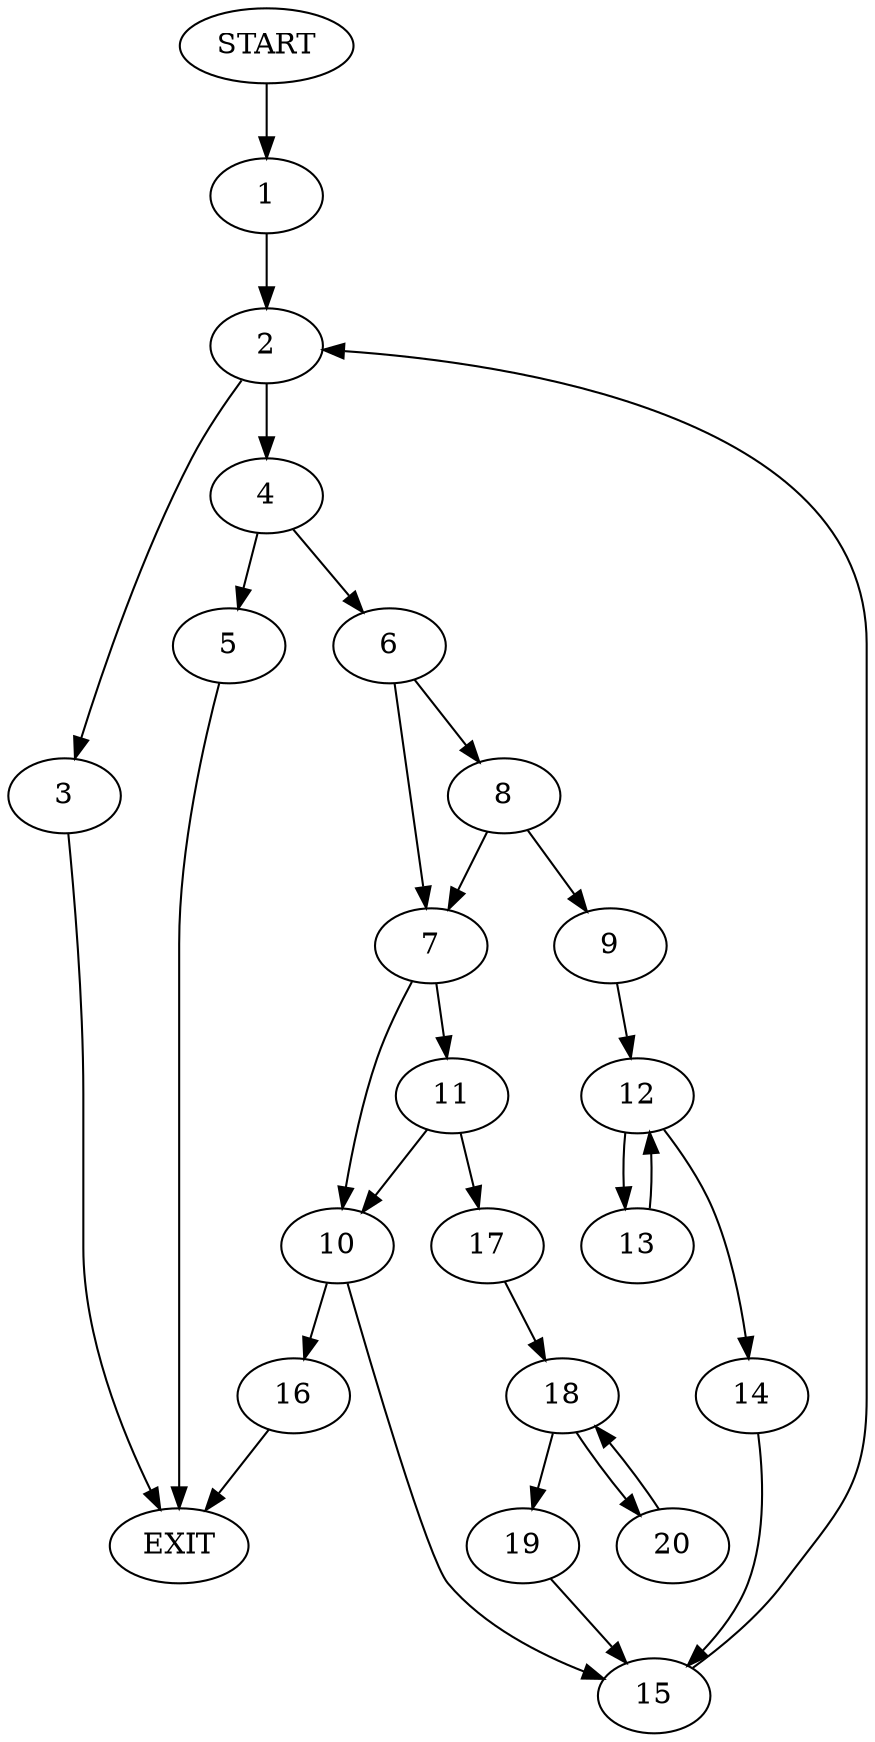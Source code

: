 digraph {
0 [label="START"]
21 [label="EXIT"]
0 -> 1
1 -> 2
2 -> 3
2 -> 4
4 -> 5
4 -> 6
3 -> 21
6 -> 7
6 -> 8
5 -> 21
8 -> 7
8 -> 9
7 -> 10
7 -> 11
9 -> 12
12 -> 13
12 -> 14
14 -> 15
13 -> 12
15 -> 2
10 -> 16
10 -> 15
11 -> 17
11 -> 10
17 -> 18
18 -> 19
18 -> 20
20 -> 18
19 -> 15
16 -> 21
}
